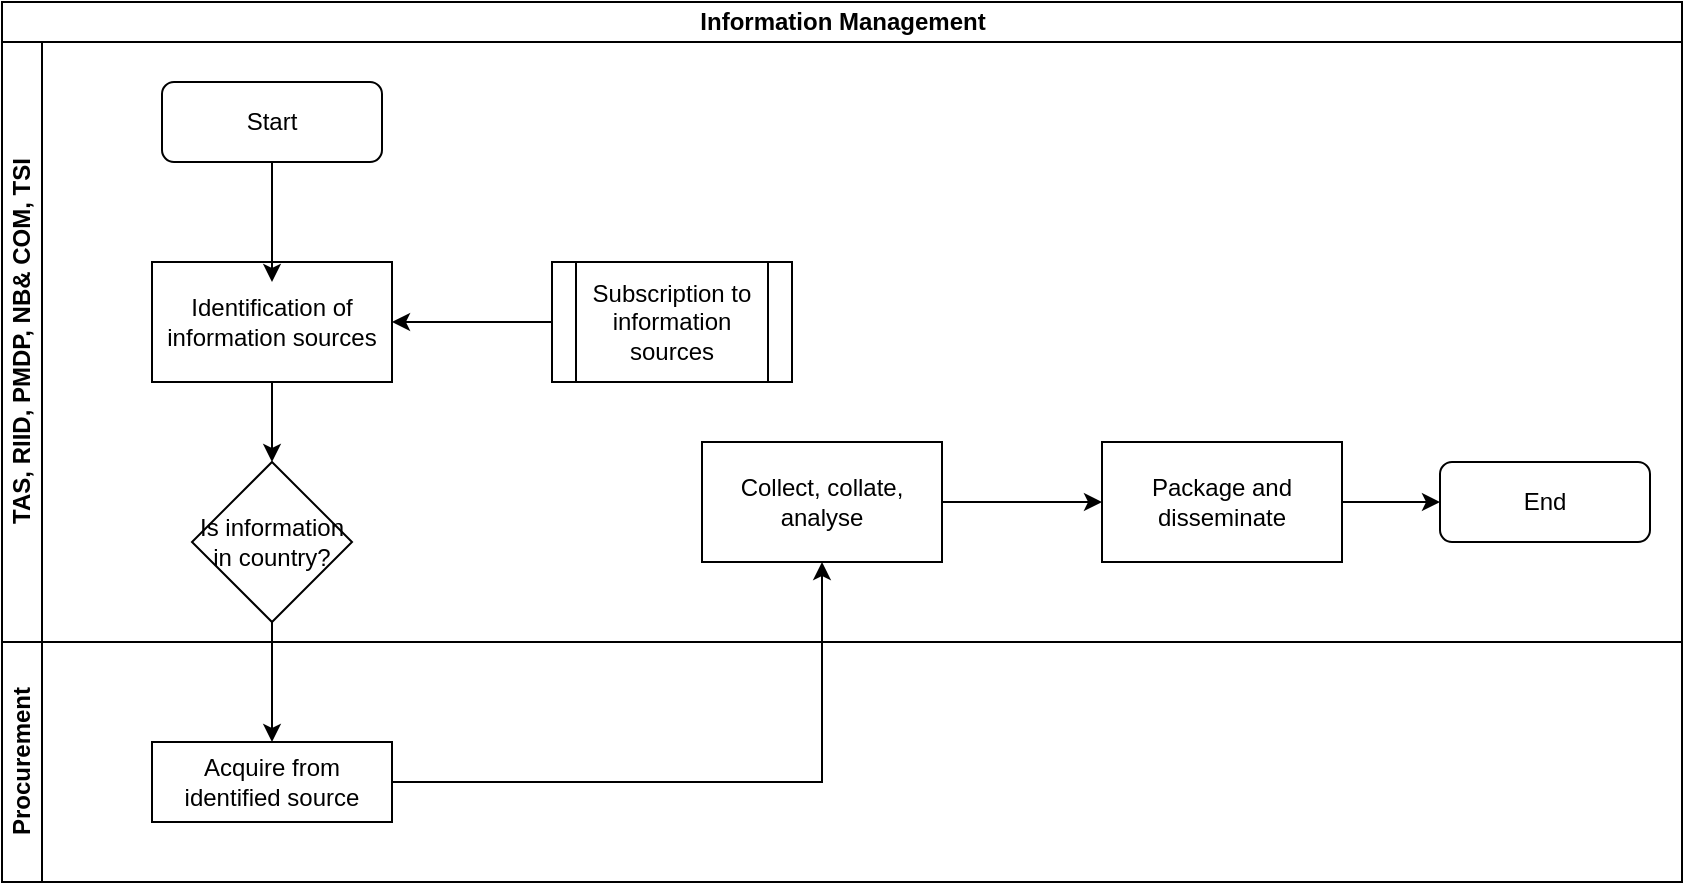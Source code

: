 <mxfile version="13.6.5" type="github">
  <diagram id="oLh2_TF2ws6qv_vylbm9" name="Page-1">
    <mxGraphModel dx="1038" dy="1374" grid="1" gridSize="10" guides="1" tooltips="1" connect="1" arrows="1" fold="1" page="1" pageScale="1" pageWidth="1169" pageHeight="827" math="0" shadow="0">
      <root>
        <mxCell id="0" />
        <mxCell id="1" parent="0" />
        <mxCell id="RbVubb4JVoVdCr4QG7oP-1" value="Information Management" style="swimlane;html=1;childLayout=stackLayout;resizeParent=1;resizeParentMax=0;horizontal=1;startSize=20;horizontalStack=0;" vertex="1" parent="1">
          <mxGeometry x="110" y="-190" width="840" height="440" as="geometry" />
        </mxCell>
        <mxCell id="RbVubb4JVoVdCr4QG7oP-2" value="TAS, RIID, PMDP, NB&amp;amp; COM, TSI" style="swimlane;html=1;startSize=20;horizontal=0;" vertex="1" parent="RbVubb4JVoVdCr4QG7oP-1">
          <mxGeometry y="20" width="840" height="300" as="geometry" />
        </mxCell>
        <mxCell id="RbVubb4JVoVdCr4QG7oP-5" value="Start" style="rounded=1;whiteSpace=wrap;html=1;" vertex="1" parent="RbVubb4JVoVdCr4QG7oP-2">
          <mxGeometry x="80" y="20" width="110" height="40" as="geometry" />
        </mxCell>
        <mxCell id="RbVubb4JVoVdCr4QG7oP-8" value="Identification of information sources" style="rounded=0;whiteSpace=wrap;html=1;" vertex="1" parent="RbVubb4JVoVdCr4QG7oP-2">
          <mxGeometry x="75" y="110" width="120" height="60" as="geometry" />
        </mxCell>
        <mxCell id="RbVubb4JVoVdCr4QG7oP-17" value="Collect, collate, analyse" style="whiteSpace=wrap;html=1;rounded=0;" vertex="1" parent="RbVubb4JVoVdCr4QG7oP-2">
          <mxGeometry x="350" y="200" width="120" height="60" as="geometry" />
        </mxCell>
        <mxCell id="RbVubb4JVoVdCr4QG7oP-23" value="End" style="rounded=1;whiteSpace=wrap;html=1;" vertex="1" parent="RbVubb4JVoVdCr4QG7oP-2">
          <mxGeometry x="719" y="210" width="105" height="40" as="geometry" />
        </mxCell>
        <mxCell id="RbVubb4JVoVdCr4QG7oP-3" value="Procurement" style="swimlane;html=1;startSize=20;horizontal=0;" vertex="1" parent="RbVubb4JVoVdCr4QG7oP-1">
          <mxGeometry y="320" width="840" height="120" as="geometry" />
        </mxCell>
        <mxCell id="RbVubb4JVoVdCr4QG7oP-7" value="" style="edgeStyle=orthogonalEdgeStyle;rounded=0;orthogonalLoop=1;jettySize=auto;html=1;" edge="1" parent="1" source="RbVubb4JVoVdCr4QG7oP-5">
          <mxGeometry relative="1" as="geometry">
            <mxPoint x="245" y="-50" as="targetPoint" />
          </mxGeometry>
        </mxCell>
        <mxCell id="RbVubb4JVoVdCr4QG7oP-9" value="Subscription to information sources" style="shape=process;whiteSpace=wrap;html=1;backgroundOutline=1;rounded=0;" vertex="1" parent="1">
          <mxGeometry x="385" y="-60" width="120" height="60" as="geometry" />
        </mxCell>
        <mxCell id="RbVubb4JVoVdCr4QG7oP-16" value="" style="edgeStyle=orthogonalEdgeStyle;rounded=0;orthogonalLoop=1;jettySize=auto;html=1;" edge="1" parent="1" source="RbVubb4JVoVdCr4QG7oP-13" target="RbVubb4JVoVdCr4QG7oP-15">
          <mxGeometry relative="1" as="geometry" />
        </mxCell>
        <mxCell id="RbVubb4JVoVdCr4QG7oP-13" value="Is information in country?" style="rhombus;whiteSpace=wrap;html=1;rounded=0;" vertex="1" parent="1">
          <mxGeometry x="205" y="40" width="80" height="80" as="geometry" />
        </mxCell>
        <mxCell id="RbVubb4JVoVdCr4QG7oP-14" value="" style="edgeStyle=orthogonalEdgeStyle;rounded=0;orthogonalLoop=1;jettySize=auto;html=1;" edge="1" parent="1" source="RbVubb4JVoVdCr4QG7oP-8" target="RbVubb4JVoVdCr4QG7oP-13">
          <mxGeometry relative="1" as="geometry" />
        </mxCell>
        <mxCell id="RbVubb4JVoVdCr4QG7oP-18" value="" style="edgeStyle=orthogonalEdgeStyle;rounded=0;orthogonalLoop=1;jettySize=auto;html=1;" edge="1" parent="1" source="RbVubb4JVoVdCr4QG7oP-15" target="RbVubb4JVoVdCr4QG7oP-17">
          <mxGeometry relative="1" as="geometry" />
        </mxCell>
        <mxCell id="RbVubb4JVoVdCr4QG7oP-15" value="Acquire from identified source" style="whiteSpace=wrap;html=1;rounded=0;" vertex="1" parent="1">
          <mxGeometry x="185" y="180" width="120" height="40" as="geometry" />
        </mxCell>
        <mxCell id="RbVubb4JVoVdCr4QG7oP-25" value="" style="edgeStyle=orthogonalEdgeStyle;rounded=0;orthogonalLoop=1;jettySize=auto;html=1;entryX=0;entryY=0.5;entryDx=0;entryDy=0;" edge="1" parent="1" source="RbVubb4JVoVdCr4QG7oP-21" target="RbVubb4JVoVdCr4QG7oP-23">
          <mxGeometry relative="1" as="geometry">
            <mxPoint x="820" y="60" as="targetPoint" />
          </mxGeometry>
        </mxCell>
        <mxCell id="RbVubb4JVoVdCr4QG7oP-21" value="Package and disseminate" style="whiteSpace=wrap;html=1;rounded=0;" vertex="1" parent="1">
          <mxGeometry x="660" y="30" width="120" height="60" as="geometry" />
        </mxCell>
        <mxCell id="RbVubb4JVoVdCr4QG7oP-22" value="" style="edgeStyle=orthogonalEdgeStyle;rounded=0;orthogonalLoop=1;jettySize=auto;html=1;" edge="1" parent="1" source="RbVubb4JVoVdCr4QG7oP-17" target="RbVubb4JVoVdCr4QG7oP-21">
          <mxGeometry relative="1" as="geometry" />
        </mxCell>
        <mxCell id="RbVubb4JVoVdCr4QG7oP-27" value="" style="endArrow=classic;html=1;exitX=0;exitY=0.5;exitDx=0;exitDy=0;entryX=1;entryY=0.5;entryDx=0;entryDy=0;" edge="1" parent="1" source="RbVubb4JVoVdCr4QG7oP-9" target="RbVubb4JVoVdCr4QG7oP-8">
          <mxGeometry width="50" height="50" relative="1" as="geometry">
            <mxPoint x="500" y="20" as="sourcePoint" />
            <mxPoint x="550" y="-30" as="targetPoint" />
          </mxGeometry>
        </mxCell>
      </root>
    </mxGraphModel>
  </diagram>
</mxfile>
